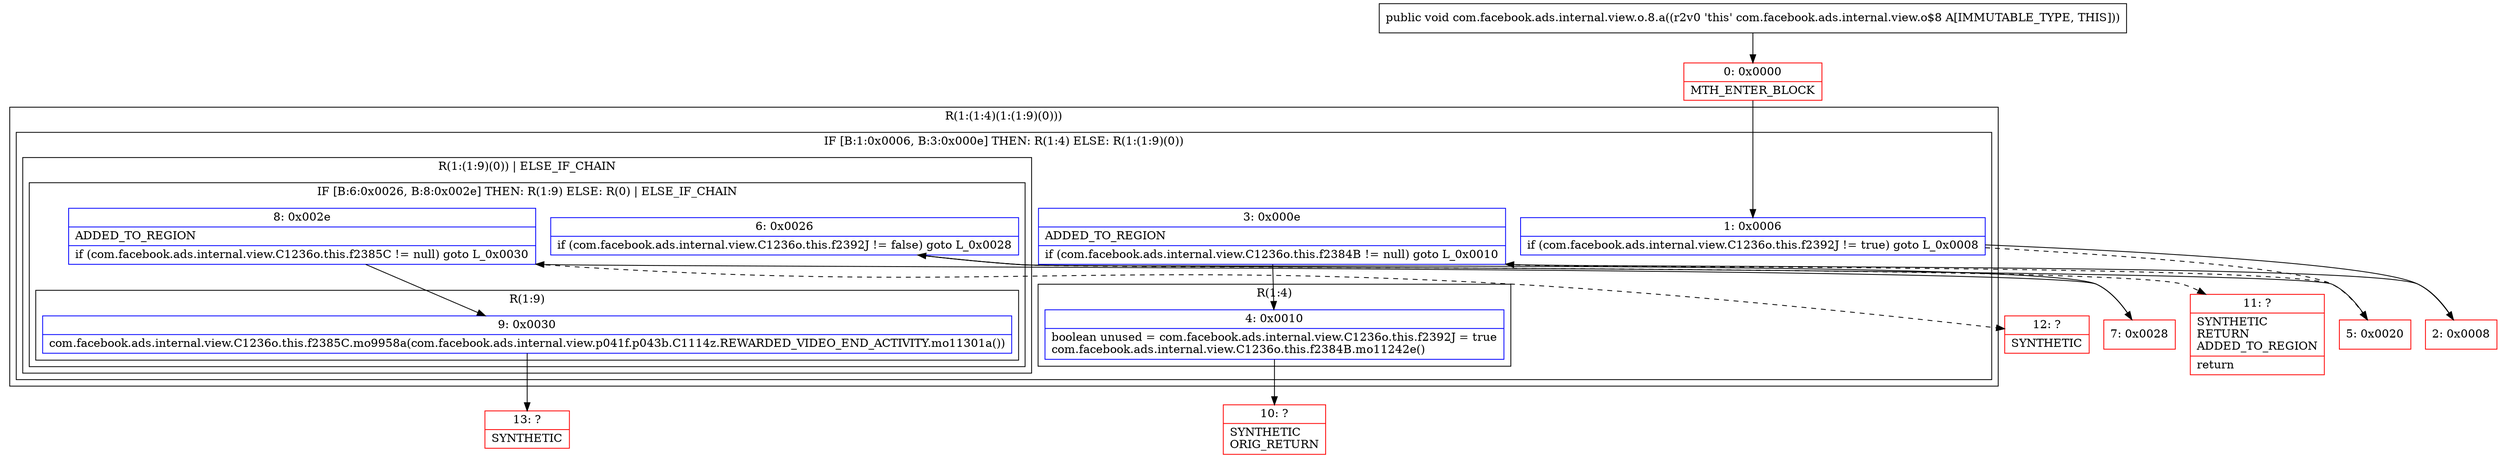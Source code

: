 digraph "CFG forcom.facebook.ads.internal.view.o.8.a()V" {
subgraph cluster_Region_192891109 {
label = "R(1:(1:4)(1:(1:9)(0)))";
node [shape=record,color=blue];
subgraph cluster_IfRegion_711368996 {
label = "IF [B:1:0x0006, B:3:0x000e] THEN: R(1:4) ELSE: R(1:(1:9)(0))";
node [shape=record,color=blue];
Node_1 [shape=record,label="{1\:\ 0x0006|if (com.facebook.ads.internal.view.C1236o.this.f2392J != true) goto L_0x0008\l}"];
Node_3 [shape=record,label="{3\:\ 0x000e|ADDED_TO_REGION\l|if (com.facebook.ads.internal.view.C1236o.this.f2384B != null) goto L_0x0010\l}"];
subgraph cluster_Region_1506648997 {
label = "R(1:4)";
node [shape=record,color=blue];
Node_4 [shape=record,label="{4\:\ 0x0010|boolean unused = com.facebook.ads.internal.view.C1236o.this.f2392J = true\lcom.facebook.ads.internal.view.C1236o.this.f2384B.mo11242e()\l}"];
}
subgraph cluster_Region_2064328006 {
label = "R(1:(1:9)(0)) | ELSE_IF_CHAIN\l";
node [shape=record,color=blue];
subgraph cluster_IfRegion_180511394 {
label = "IF [B:6:0x0026, B:8:0x002e] THEN: R(1:9) ELSE: R(0) | ELSE_IF_CHAIN\l";
node [shape=record,color=blue];
Node_6 [shape=record,label="{6\:\ 0x0026|if (com.facebook.ads.internal.view.C1236o.this.f2392J != false) goto L_0x0028\l}"];
Node_8 [shape=record,label="{8\:\ 0x002e|ADDED_TO_REGION\l|if (com.facebook.ads.internal.view.C1236o.this.f2385C != null) goto L_0x0030\l}"];
subgraph cluster_Region_364023135 {
label = "R(1:9)";
node [shape=record,color=blue];
Node_9 [shape=record,label="{9\:\ 0x0030|com.facebook.ads.internal.view.C1236o.this.f2385C.mo9958a(com.facebook.ads.internal.view.p041f.p043b.C1114z.REWARDED_VIDEO_END_ACTIVITY.mo11301a())\l}"];
}
subgraph cluster_Region_559338695 {
label = "R(0)";
node [shape=record,color=blue];
}
}
}
}
}
Node_0 [shape=record,color=red,label="{0\:\ 0x0000|MTH_ENTER_BLOCK\l}"];
Node_2 [shape=record,color=red,label="{2\:\ 0x0008}"];
Node_5 [shape=record,color=red,label="{5\:\ 0x0020}"];
Node_7 [shape=record,color=red,label="{7\:\ 0x0028}"];
Node_10 [shape=record,color=red,label="{10\:\ ?|SYNTHETIC\lORIG_RETURN\l}"];
Node_11 [shape=record,color=red,label="{11\:\ ?|SYNTHETIC\lRETURN\lADDED_TO_REGION\l|return\l}"];
Node_12 [shape=record,color=red,label="{12\:\ ?|SYNTHETIC\l}"];
Node_13 [shape=record,color=red,label="{13\:\ ?|SYNTHETIC\l}"];
MethodNode[shape=record,label="{public void com.facebook.ads.internal.view.o.8.a((r2v0 'this' com.facebook.ads.internal.view.o$8 A[IMMUTABLE_TYPE, THIS])) }"];
MethodNode -> Node_0;
Node_1 -> Node_2;
Node_1 -> Node_5[style=dashed];
Node_3 -> Node_4;
Node_3 -> Node_5[style=dashed];
Node_4 -> Node_10;
Node_6 -> Node_7;
Node_6 -> Node_11[style=dashed];
Node_8 -> Node_9;
Node_8 -> Node_12[style=dashed];
Node_9 -> Node_13;
Node_0 -> Node_1;
Node_2 -> Node_3;
Node_5 -> Node_6;
Node_7 -> Node_8;
}

